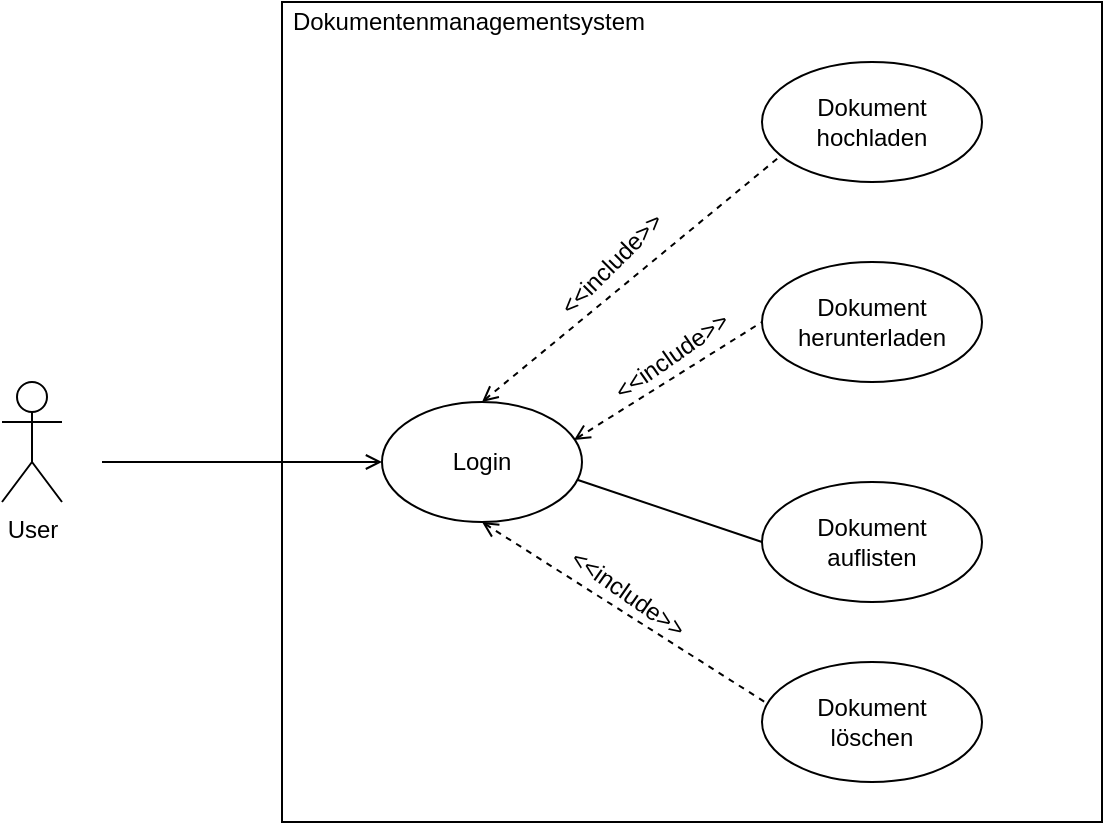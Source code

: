 <mxfile version="13.7.7" type="device"><diagram id="XqalUM77swASOikat4Jr" name="Page-1"><mxGraphModel dx="1422" dy="745" grid="0" gridSize="10" guides="1" tooltips="1" connect="1" arrows="1" fold="1" page="1" pageScale="1" pageWidth="827" pageHeight="1169" math="0" shadow="0"><root><mxCell id="0"/><mxCell id="1" parent="0"/><mxCell id="X8aexu3FOGByKyi35Aas-15" value="" style="whiteSpace=wrap;html=1;aspect=fixed;" vertex="1" parent="1"><mxGeometry x="190" y="120" width="410" height="410" as="geometry"/></mxCell><mxCell id="X8aexu3FOGByKyi35Aas-1" value="User" style="shape=umlActor;verticalLabelPosition=bottom;verticalAlign=top;html=1;outlineConnect=0;" vertex="1" parent="1"><mxGeometry x="50" y="310" width="30" height="60" as="geometry"/></mxCell><mxCell id="X8aexu3FOGByKyi35Aas-3" value="" style="endArrow=open;html=1;endFill=0;entryX=0;entryY=0.5;entryDx=0;entryDy=0;" edge="1" parent="1" target="X8aexu3FOGByKyi35Aas-6"><mxGeometry width="50" height="50" relative="1" as="geometry"><mxPoint x="100" y="350" as="sourcePoint"/><mxPoint x="220" y="350" as="targetPoint"/></mxGeometry></mxCell><mxCell id="X8aexu3FOGByKyi35Aas-6" value="Login" style="ellipse;whiteSpace=wrap;html=1;" vertex="1" parent="1"><mxGeometry x="240" y="320" width="100" height="60" as="geometry"/></mxCell><mxCell id="X8aexu3FOGByKyi35Aas-7" value="" style="endArrow=none;html=1;strokeColor=#000000;rounded=0;endFill=0;dashed=1;startArrow=open;startFill=0;exitX=0.5;exitY=0;exitDx=0;exitDy=0;entryX=0.073;entryY=0.8;entryDx=0;entryDy=0;entryPerimeter=0;" edge="1" parent="1" source="X8aexu3FOGByKyi35Aas-6" target="X8aexu3FOGByKyi35Aas-8"><mxGeometry width="50" height="50" relative="1" as="geometry"><mxPoint x="300" y="300" as="sourcePoint"/><mxPoint x="414" y="200" as="targetPoint"/><Array as="points"/></mxGeometry></mxCell><mxCell id="X8aexu3FOGByKyi35Aas-8" value="Dokument hochladen" style="ellipse;whiteSpace=wrap;html=1;" vertex="1" parent="1"><mxGeometry x="430" y="150" width="110" height="60" as="geometry"/></mxCell><mxCell id="X8aexu3FOGByKyi35Aas-9" value="Dokument herunterladen" style="ellipse;whiteSpace=wrap;html=1;" vertex="1" parent="1"><mxGeometry x="430" y="250" width="110" height="60" as="geometry"/></mxCell><mxCell id="X8aexu3FOGByKyi35Aas-10" value="Dokument &lt;br&gt;auflisten" style="ellipse;whiteSpace=wrap;html=1;" vertex="1" parent="1"><mxGeometry x="430" y="360" width="110" height="60" as="geometry"/></mxCell><mxCell id="X8aexu3FOGByKyi35Aas-11" value="Dokument &lt;br&gt;löschen" style="ellipse;whiteSpace=wrap;html=1;" vertex="1" parent="1"><mxGeometry x="430" y="450" width="110" height="60" as="geometry"/></mxCell><mxCell id="X8aexu3FOGByKyi35Aas-12" value="" style="endArrow=none;html=1;strokeColor=#000000;rounded=0;endFill=0;dashed=1;startArrow=open;startFill=0;exitX=0.96;exitY=0.317;exitDx=0;exitDy=0;exitPerimeter=0;entryX=0;entryY=0.5;entryDx=0;entryDy=0;" edge="1" parent="1" source="X8aexu3FOGByKyi35Aas-6" target="X8aexu3FOGByKyi35Aas-9"><mxGeometry width="50" height="50" relative="1" as="geometry"><mxPoint x="350" y="330" as="sourcePoint"/><mxPoint x="420" y="290" as="targetPoint"/><Array as="points"/></mxGeometry></mxCell><mxCell id="X8aexu3FOGByKyi35Aas-13" value="" style="endArrow=none;html=1;strokeColor=#000000;rounded=0;endFill=0;dashed=1;startArrow=open;startFill=0;exitX=0.5;exitY=1;exitDx=0;exitDy=0;entryX=0.027;entryY=0.35;entryDx=0;entryDy=0;entryPerimeter=0;" edge="1" parent="1" source="X8aexu3FOGByKyi35Aas-6" target="X8aexu3FOGByKyi35Aas-11"><mxGeometry width="50" height="50" relative="1" as="geometry"><mxPoint x="300" y="390" as="sourcePoint"/><mxPoint x="420" y="470" as="targetPoint"/><Array as="points"/></mxGeometry></mxCell><mxCell id="X8aexu3FOGByKyi35Aas-14" value="" style="endArrow=none;html=1;strokeColor=#000000;rounded=0;endFill=0;startArrow=none;startFill=0;exitX=0.98;exitY=0.65;exitDx=0;exitDy=0;exitPerimeter=0;entryX=0;entryY=0.5;entryDx=0;entryDy=0;" edge="1" parent="1" source="X8aexu3FOGByKyi35Aas-6" target="X8aexu3FOGByKyi35Aas-10"><mxGeometry width="50" height="50" relative="1" as="geometry"><mxPoint x="350" y="360" as="sourcePoint"/><mxPoint x="420" y="380" as="targetPoint"/><Array as="points"/></mxGeometry></mxCell><mxCell id="X8aexu3FOGByKyi35Aas-16" value="Dokumentenmanagementsystem" style="text;html=1;strokeColor=none;fillColor=none;align=center;verticalAlign=middle;whiteSpace=wrap;rounded=0;" vertex="1" parent="1"><mxGeometry x="190" y="120" width="187" height="20" as="geometry"/></mxCell><mxCell id="X8aexu3FOGByKyi35Aas-18" value="&amp;lt;&amp;lt;include&amp;gt;&amp;gt;" style="text;html=1;strokeColor=none;fillColor=none;align=center;verticalAlign=middle;whiteSpace=wrap;rounded=0;rotation=-45;" vertex="1" parent="1"><mxGeometry x="335" y="241" width="40" height="20" as="geometry"/></mxCell><mxCell id="X8aexu3FOGByKyi35Aas-19" value="&amp;lt;&amp;lt;include&amp;gt;&amp;gt;" style="text;html=1;strokeColor=none;fillColor=none;align=center;verticalAlign=middle;whiteSpace=wrap;rounded=0;rotation=-35;" vertex="1" parent="1"><mxGeometry x="365" y="287" width="40" height="20" as="geometry"/></mxCell><mxCell id="X8aexu3FOGByKyi35Aas-21" value="&amp;lt;&amp;lt;include&amp;gt;&amp;gt;" style="text;html=1;strokeColor=none;fillColor=none;align=center;verticalAlign=middle;whiteSpace=wrap;rounded=0;rotation=35;" vertex="1" parent="1"><mxGeometry x="343" y="406" width="40" height="20" as="geometry"/></mxCell></root></mxGraphModel></diagram></mxfile>